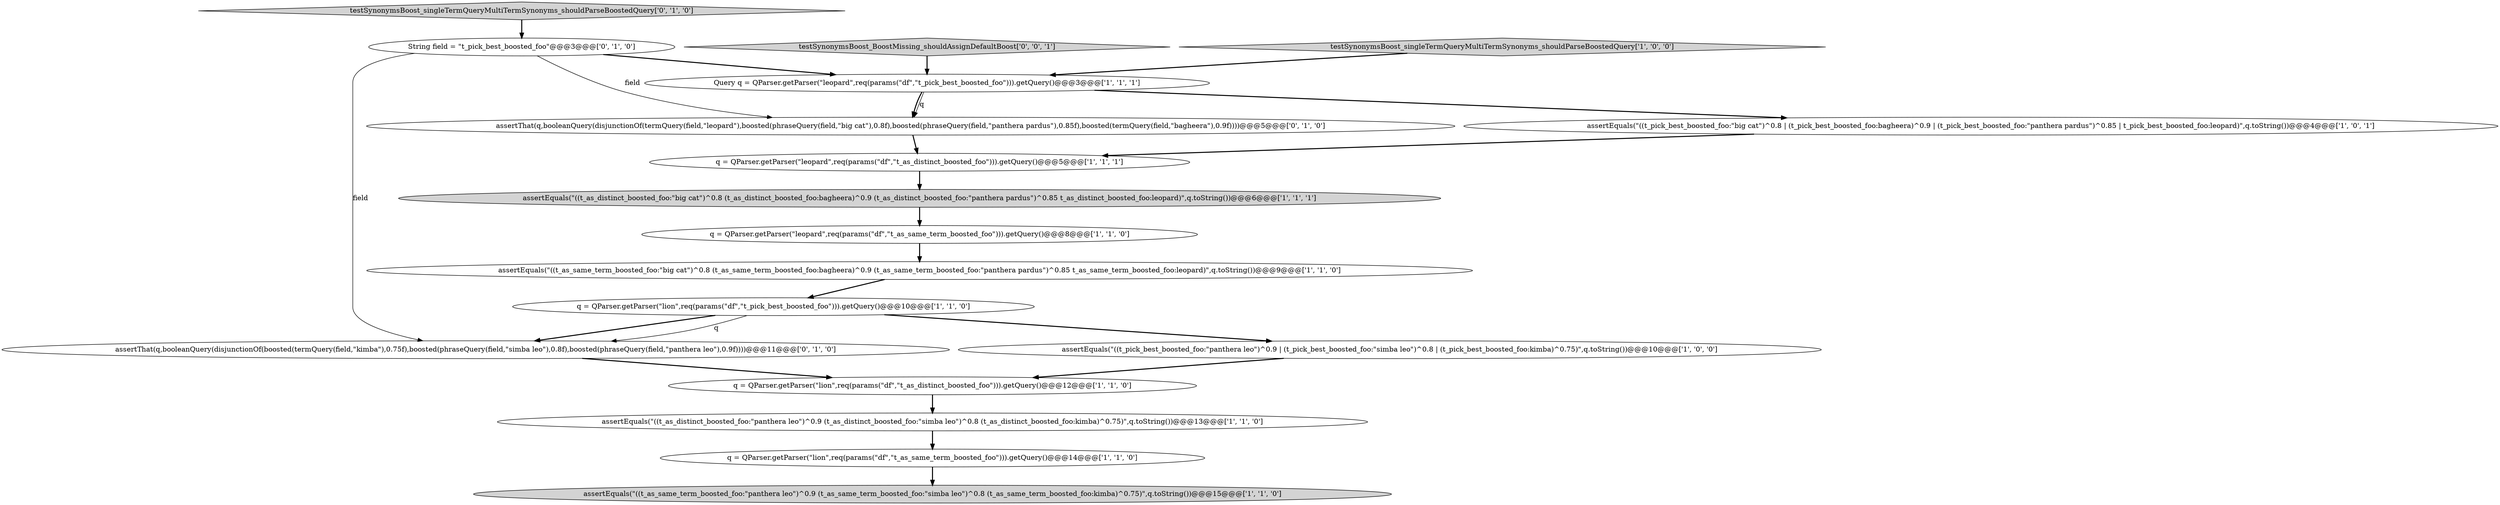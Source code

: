 digraph {
2 [style = filled, label = "assertEquals(\"((t_pick_best_boosted_foo:\"panthera leo\")^0.9 | (t_pick_best_boosted_foo:\"simba leo\")^0.8 | (t_pick_best_boosted_foo:kimba)^0.75)\",q.toString())@@@10@@@['1', '0', '0']", fillcolor = white, shape = ellipse image = "AAA0AAABBB1BBB"];
10 [style = filled, label = "q = QParser.getParser(\"leopard\",req(params(\"df\",\"t_as_distinct_boosted_foo\"))).getQuery()@@@5@@@['1', '1', '1']", fillcolor = white, shape = ellipse image = "AAA0AAABBB1BBB"];
0 [style = filled, label = "q = QParser.getParser(\"lion\",req(params(\"df\",\"t_as_distinct_boosted_foo\"))).getQuery()@@@12@@@['1', '1', '0']", fillcolor = white, shape = ellipse image = "AAA0AAABBB1BBB"];
15 [style = filled, label = "testSynonymsBoost_singleTermQueryMultiTermSynonyms_shouldParseBoostedQuery['0', '1', '0']", fillcolor = lightgray, shape = diamond image = "AAA0AAABBB2BBB"];
1 [style = filled, label = "assertEquals(\"((t_as_same_term_boosted_foo:\"panthera leo\")^0.9 (t_as_same_term_boosted_foo:\"simba leo\")^0.8 (t_as_same_term_boosted_foo:kimba)^0.75)\",q.toString())@@@15@@@['1', '1', '0']", fillcolor = lightgray, shape = ellipse image = "AAA0AAABBB1BBB"];
13 [style = filled, label = "assertThat(q,booleanQuery(disjunctionOf(boosted(termQuery(field,\"kimba\"),0.75f),boosted(phraseQuery(field,\"simba leo\"),0.8f),boosted(phraseQuery(field,\"panthera leo\"),0.9f))))@@@11@@@['0', '1', '0']", fillcolor = white, shape = ellipse image = "AAA0AAABBB2BBB"];
9 [style = filled, label = "assertEquals(\"((t_as_distinct_boosted_foo:\"big cat\")^0.8 (t_as_distinct_boosted_foo:bagheera)^0.9 (t_as_distinct_boosted_foo:\"panthera pardus\")^0.85 t_as_distinct_boosted_foo:leopard)\",q.toString())@@@6@@@['1', '1', '1']", fillcolor = lightgray, shape = ellipse image = "AAA0AAABBB1BBB"];
6 [style = filled, label = "assertEquals(\"((t_as_same_term_boosted_foo:\"big cat\")^0.8 (t_as_same_term_boosted_foo:bagheera)^0.9 (t_as_same_term_boosted_foo:\"panthera pardus\")^0.85 t_as_same_term_boosted_foo:leopard)\",q.toString())@@@9@@@['1', '1', '0']", fillcolor = white, shape = ellipse image = "AAA0AAABBB1BBB"];
16 [style = filled, label = "String field = \"t_pick_best_boosted_foo\"@@@3@@@['0', '1', '0']", fillcolor = white, shape = ellipse image = "AAA1AAABBB2BBB"];
3 [style = filled, label = "q = QParser.getParser(\"leopard\",req(params(\"df\",\"t_as_same_term_boosted_foo\"))).getQuery()@@@8@@@['1', '1', '0']", fillcolor = white, shape = ellipse image = "AAA0AAABBB1BBB"];
7 [style = filled, label = "Query q = QParser.getParser(\"leopard\",req(params(\"df\",\"t_pick_best_boosted_foo\"))).getQuery()@@@3@@@['1', '1', '1']", fillcolor = white, shape = ellipse image = "AAA0AAABBB1BBB"];
5 [style = filled, label = "assertEquals(\"((t_pick_best_boosted_foo:\"big cat\")^0.8 | (t_pick_best_boosted_foo:bagheera)^0.9 | (t_pick_best_boosted_foo:\"panthera pardus\")^0.85 | t_pick_best_boosted_foo:leopard)\",q.toString())@@@4@@@['1', '0', '1']", fillcolor = white, shape = ellipse image = "AAA0AAABBB1BBB"];
11 [style = filled, label = "q = QParser.getParser(\"lion\",req(params(\"df\",\"t_pick_best_boosted_foo\"))).getQuery()@@@10@@@['1', '1', '0']", fillcolor = white, shape = ellipse image = "AAA0AAABBB1BBB"];
12 [style = filled, label = "q = QParser.getParser(\"lion\",req(params(\"df\",\"t_as_same_term_boosted_foo\"))).getQuery()@@@14@@@['1', '1', '0']", fillcolor = white, shape = ellipse image = "AAA0AAABBB1BBB"];
17 [style = filled, label = "testSynonymsBoost_BoostMissing_shouldAssignDefaultBoost['0', '0', '1']", fillcolor = lightgray, shape = diamond image = "AAA0AAABBB3BBB"];
14 [style = filled, label = "assertThat(q,booleanQuery(disjunctionOf(termQuery(field,\"leopard\"),boosted(phraseQuery(field,\"big cat\"),0.8f),boosted(phraseQuery(field,\"panthera pardus\"),0.85f),boosted(termQuery(field,\"bagheera\"),0.9f))))@@@5@@@['0', '1', '0']", fillcolor = white, shape = ellipse image = "AAA0AAABBB2BBB"];
8 [style = filled, label = "assertEquals(\"((t_as_distinct_boosted_foo:\"panthera leo\")^0.9 (t_as_distinct_boosted_foo:\"simba leo\")^0.8 (t_as_distinct_boosted_foo:kimba)^0.75)\",q.toString())@@@13@@@['1', '1', '0']", fillcolor = white, shape = ellipse image = "AAA0AAABBB1BBB"];
4 [style = filled, label = "testSynonymsBoost_singleTermQueryMultiTermSynonyms_shouldParseBoostedQuery['1', '0', '0']", fillcolor = lightgray, shape = diamond image = "AAA0AAABBB1BBB"];
16->13 [style = solid, label="field"];
4->7 [style = bold, label=""];
8->12 [style = bold, label=""];
13->0 [style = bold, label=""];
10->9 [style = bold, label=""];
6->11 [style = bold, label=""];
9->3 [style = bold, label=""];
12->1 [style = bold, label=""];
11->13 [style = solid, label="q"];
0->8 [style = bold, label=""];
5->10 [style = bold, label=""];
11->2 [style = bold, label=""];
7->14 [style = bold, label=""];
3->6 [style = bold, label=""];
15->16 [style = bold, label=""];
11->13 [style = bold, label=""];
7->5 [style = bold, label=""];
16->14 [style = solid, label="field"];
16->7 [style = bold, label=""];
2->0 [style = bold, label=""];
17->7 [style = bold, label=""];
14->10 [style = bold, label=""];
7->14 [style = solid, label="q"];
}
